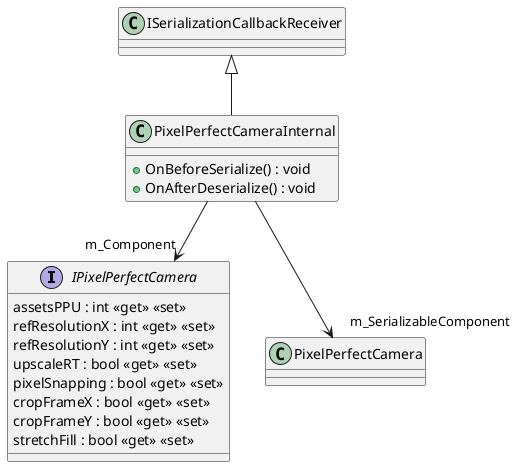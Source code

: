 @startuml
interface IPixelPerfectCamera {
    assetsPPU : int <<get>> <<set>>
    refResolutionX : int <<get>> <<set>>
    refResolutionY : int <<get>> <<set>>
    upscaleRT : bool <<get>> <<set>>
    pixelSnapping : bool <<get>> <<set>>
    cropFrameX : bool <<get>> <<set>>
    cropFrameY : bool <<get>> <<set>>
    stretchFill : bool <<get>> <<set>>
}
class PixelPerfectCameraInternal {
    + OnBeforeSerialize() : void
    + OnAfterDeserialize() : void
}
ISerializationCallbackReceiver <|-- PixelPerfectCameraInternal
PixelPerfectCameraInternal --> "m_Component" IPixelPerfectCamera
PixelPerfectCameraInternal --> "m_SerializableComponent" PixelPerfectCamera
@enduml
